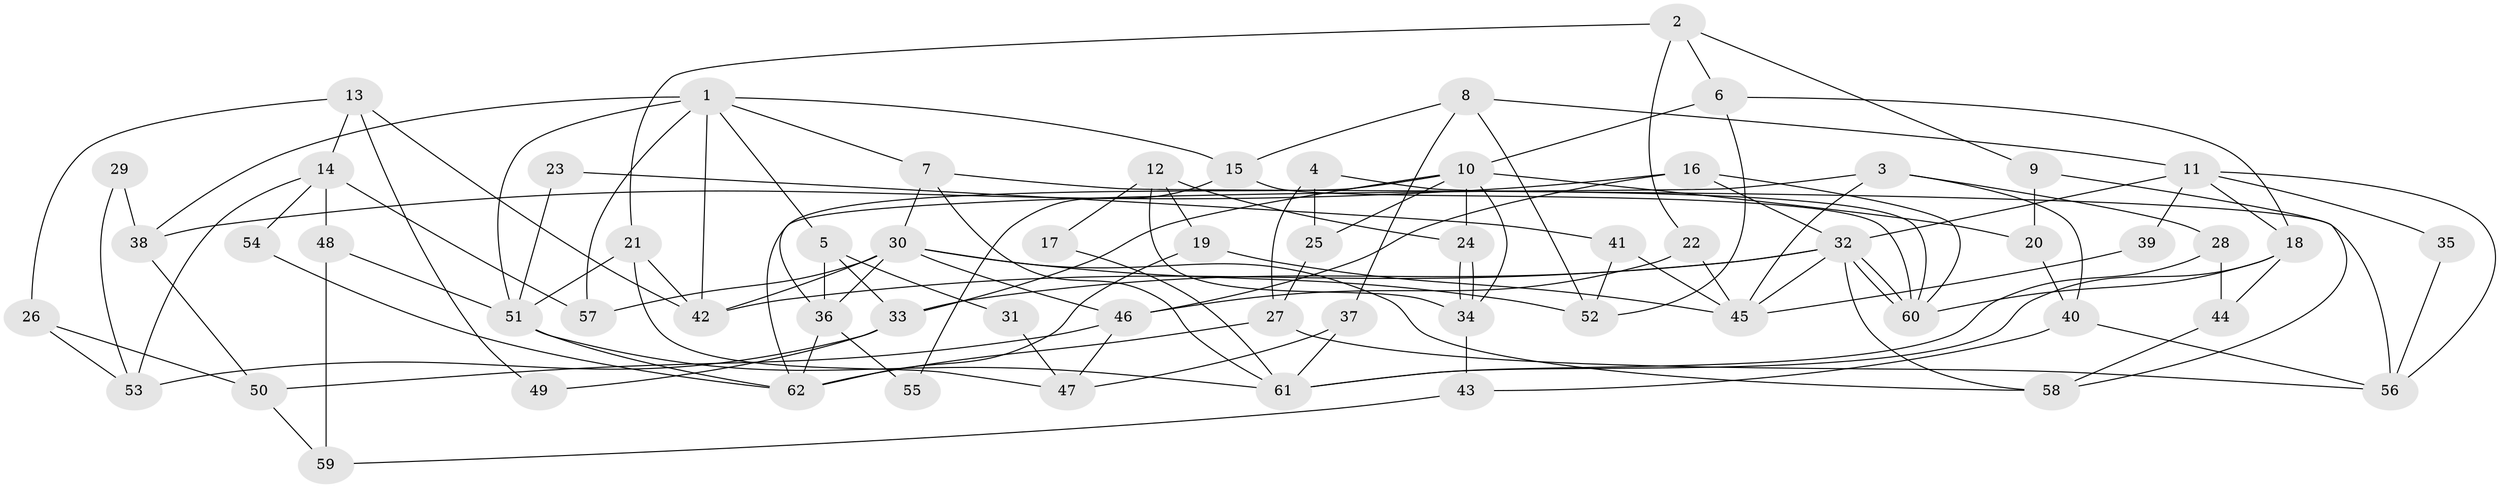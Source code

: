 // coarse degree distribution, {11: 0.02631578947368421, 3: 0.21052631578947367, 5: 0.13157894736842105, 4: 0.23684210526315788, 7: 0.07894736842105263, 15: 0.02631578947368421, 6: 0.10526315789473684, 2: 0.15789473684210525, 8: 0.02631578947368421}
// Generated by graph-tools (version 1.1) at 2025/50/03/04/25 22:50:53]
// undirected, 62 vertices, 124 edges
graph export_dot {
  node [color=gray90,style=filled];
  1;
  2;
  3;
  4;
  5;
  6;
  7;
  8;
  9;
  10;
  11;
  12;
  13;
  14;
  15;
  16;
  17;
  18;
  19;
  20;
  21;
  22;
  23;
  24;
  25;
  26;
  27;
  28;
  29;
  30;
  31;
  32;
  33;
  34;
  35;
  36;
  37;
  38;
  39;
  40;
  41;
  42;
  43;
  44;
  45;
  46;
  47;
  48;
  49;
  50;
  51;
  52;
  53;
  54;
  55;
  56;
  57;
  58;
  59;
  60;
  61;
  62;
  1 -- 42;
  1 -- 51;
  1 -- 5;
  1 -- 7;
  1 -- 15;
  1 -- 38;
  1 -- 57;
  2 -- 9;
  2 -- 6;
  2 -- 21;
  2 -- 22;
  3 -- 45;
  3 -- 62;
  3 -- 28;
  3 -- 40;
  4 -- 27;
  4 -- 60;
  4 -- 25;
  5 -- 36;
  5 -- 31;
  5 -- 33;
  6 -- 10;
  6 -- 18;
  6 -- 52;
  7 -- 61;
  7 -- 30;
  7 -- 56;
  8 -- 15;
  8 -- 52;
  8 -- 11;
  8 -- 37;
  9 -- 58;
  9 -- 20;
  10 -- 33;
  10 -- 25;
  10 -- 20;
  10 -- 24;
  10 -- 34;
  10 -- 36;
  11 -- 32;
  11 -- 18;
  11 -- 35;
  11 -- 39;
  11 -- 56;
  12 -- 34;
  12 -- 24;
  12 -- 17;
  12 -- 19;
  13 -- 26;
  13 -- 42;
  13 -- 14;
  13 -- 49;
  14 -- 57;
  14 -- 48;
  14 -- 53;
  14 -- 54;
  15 -- 60;
  15 -- 55;
  16 -- 32;
  16 -- 60;
  16 -- 38;
  16 -- 46;
  17 -- 61;
  18 -- 44;
  18 -- 60;
  18 -- 61;
  19 -- 45;
  19 -- 62;
  20 -- 40;
  21 -- 51;
  21 -- 42;
  21 -- 47;
  22 -- 46;
  22 -- 45;
  23 -- 41;
  23 -- 51;
  24 -- 34;
  24 -- 34;
  25 -- 27;
  26 -- 53;
  26 -- 50;
  27 -- 62;
  27 -- 56;
  28 -- 61;
  28 -- 44;
  29 -- 38;
  29 -- 53;
  30 -- 46;
  30 -- 36;
  30 -- 42;
  30 -- 52;
  30 -- 57;
  30 -- 58;
  31 -- 47;
  32 -- 42;
  32 -- 60;
  32 -- 60;
  32 -- 33;
  32 -- 45;
  32 -- 58;
  33 -- 49;
  33 -- 53;
  34 -- 43;
  35 -- 56;
  36 -- 55;
  36 -- 62;
  37 -- 61;
  37 -- 47;
  38 -- 50;
  39 -- 45;
  40 -- 56;
  40 -- 43;
  41 -- 45;
  41 -- 52;
  43 -- 59;
  44 -- 58;
  46 -- 47;
  46 -- 50;
  48 -- 59;
  48 -- 51;
  50 -- 59;
  51 -- 62;
  51 -- 61;
  54 -- 62;
}
